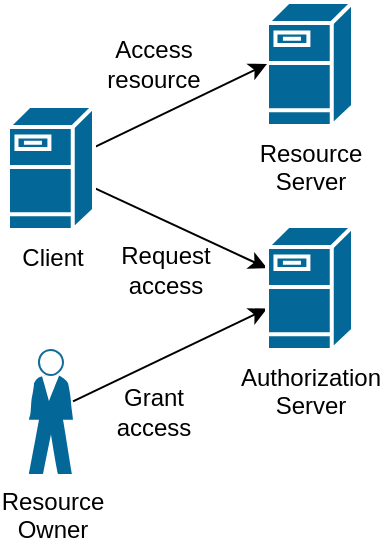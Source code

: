 <mxfile>
    <diagram id="jF6jzEK8oq_SGB_IhJcD" name="Page-1">
        <mxGraphModel dx="714" dy="371" grid="1" gridSize="10" guides="1" tooltips="1" connect="1" arrows="1" fold="1" page="1" pageScale="1" pageWidth="850" pageHeight="1100" math="0" shadow="0">
            <root>
                <mxCell id="0"/>
                <mxCell id="1" parent="0"/>
                <mxCell id="10" style="edgeStyle=none;html=1;" edge="1" parent="1" source="5" target="8">
                    <mxGeometry relative="1" as="geometry">
                        <mxPoint x="440.0" y="320" as="targetPoint"/>
                    </mxGeometry>
                </mxCell>
                <mxCell id="5" value="Resource&lt;br&gt;Owner" style="shape=mxgraph.cisco.people.standing_man;sketch=0;html=1;pointerEvents=1;dashed=0;fillColor=#036897;strokeColor=#ffffff;strokeWidth=2;verticalLabelPosition=bottom;verticalAlign=top;align=center;outlineConnect=0;" vertex="1" parent="1">
                    <mxGeometry x="230.5" y="392" width="22" height="62" as="geometry"/>
                </mxCell>
                <mxCell id="6" value="Resource&lt;br&gt;Server" style="shape=mxgraph.cisco.servers.fileserver;sketch=0;html=1;pointerEvents=1;dashed=0;fillColor=#036897;strokeColor=#ffffff;strokeWidth=2;verticalLabelPosition=bottom;verticalAlign=top;align=center;outlineConnect=0;" vertex="1" parent="1">
                    <mxGeometry x="349.5" y="218" width="43" height="62" as="geometry"/>
                </mxCell>
                <mxCell id="9" style="edgeStyle=none;html=1;startArrow=none;startFill=0;endArrow=classic;endFill=1;" edge="1" parent="1" source="7" target="8">
                    <mxGeometry relative="1" as="geometry"/>
                </mxCell>
                <mxCell id="11" style="edgeStyle=none;html=1;entryX=0;entryY=0.5;entryDx=0;entryDy=0;entryPerimeter=0;" edge="1" parent="1" source="7" target="6">
                    <mxGeometry relative="1" as="geometry"/>
                </mxCell>
                <mxCell id="7" value="Client" style="shape=mxgraph.cisco.servers.fileserver;sketch=0;html=1;pointerEvents=1;dashed=0;fillColor=#036897;strokeColor=#ffffff;strokeWidth=2;verticalLabelPosition=bottom;verticalAlign=top;align=center;outlineConnect=0;" vertex="1" parent="1">
                    <mxGeometry x="220" y="270" width="43" height="62" as="geometry"/>
                </mxCell>
                <mxCell id="8" value="Authorization&lt;br&gt;Server" style="shape=mxgraph.cisco.servers.fileserver;sketch=0;html=1;pointerEvents=1;dashed=0;fillColor=#036897;strokeColor=#ffffff;strokeWidth=2;verticalLabelPosition=bottom;verticalAlign=top;align=center;outlineConnect=0;" vertex="1" parent="1">
                    <mxGeometry x="349.5" y="330" width="43" height="62" as="geometry"/>
                </mxCell>
                <mxCell id="13" value="Request&lt;br&gt;access" style="text;html=1;strokeColor=none;fillColor=none;align=center;verticalAlign=middle;whiteSpace=wrap;rounded=0;" vertex="1" parent="1">
                    <mxGeometry x="269" y="337" width="60" height="30" as="geometry"/>
                </mxCell>
                <mxCell id="14" value="Access resource" style="text;html=1;strokeColor=none;fillColor=none;align=center;verticalAlign=middle;whiteSpace=wrap;rounded=0;" vertex="1" parent="1">
                    <mxGeometry x="263" y="234" width="60" height="30" as="geometry"/>
                </mxCell>
                <mxCell id="15" value="Grant access" style="text;html=1;strokeColor=none;fillColor=none;align=center;verticalAlign=middle;whiteSpace=wrap;rounded=0;" vertex="1" parent="1">
                    <mxGeometry x="263" y="408" width="60" height="30" as="geometry"/>
                </mxCell>
            </root>
        </mxGraphModel>
    </diagram>
</mxfile>